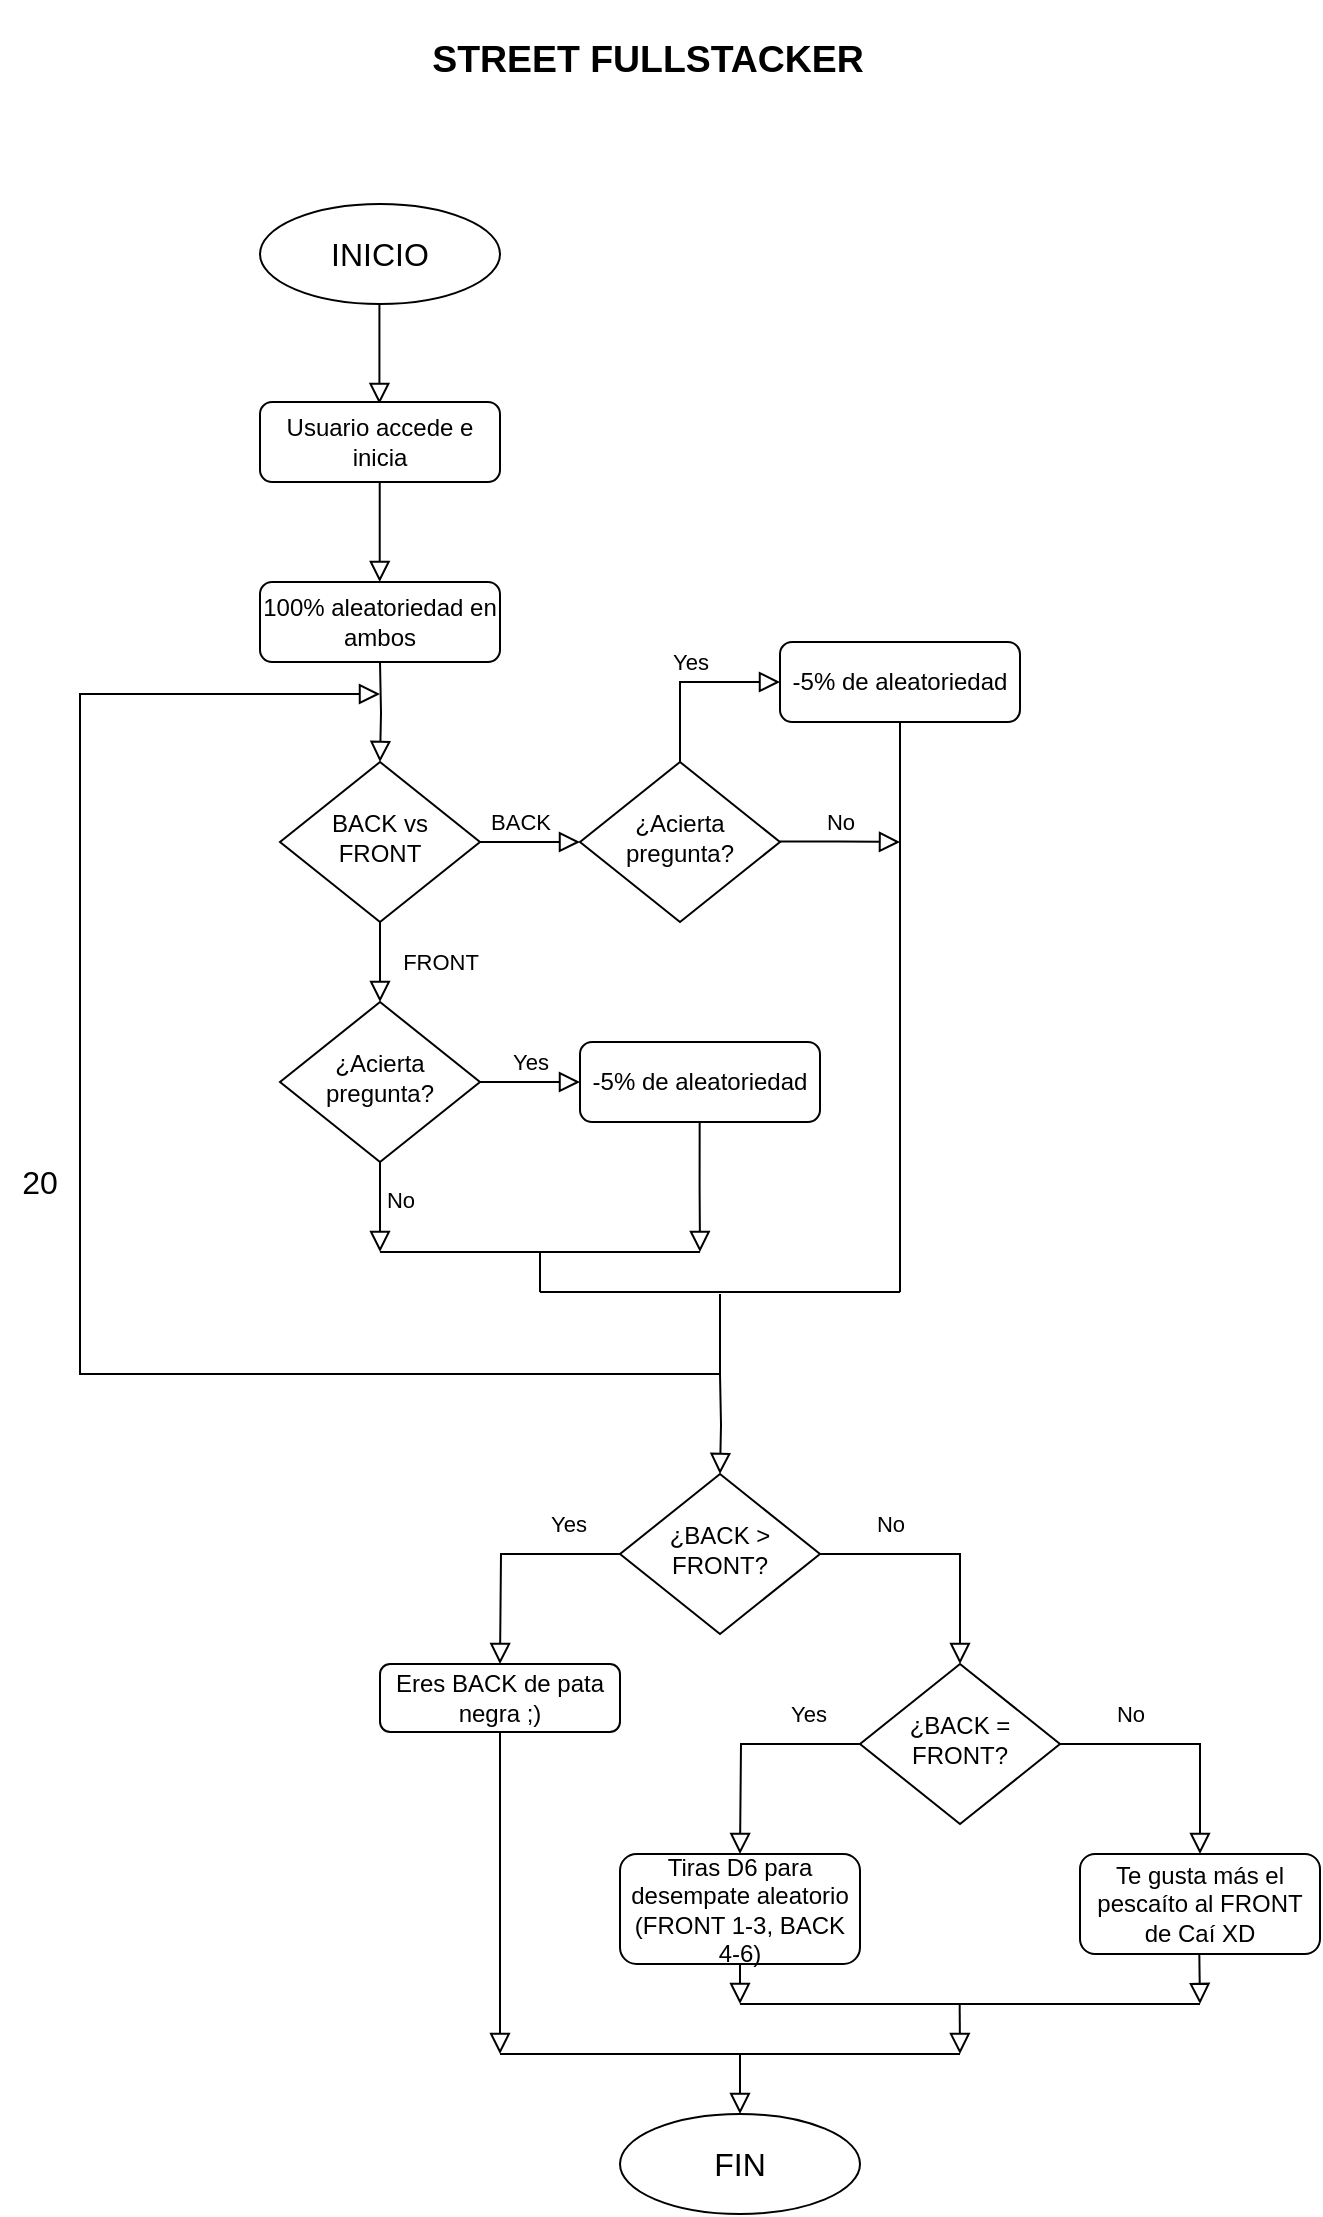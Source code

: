 <mxfile version="14.0.1" type="github">
  <diagram id="C5RBs43oDa-KdzZeNtuy" name="Page-1">
    <mxGraphModel dx="2080" dy="1132" grid="1" gridSize="10" guides="1" tooltips="1" connect="1" arrows="1" fold="1" page="1" pageScale="1" pageWidth="827" pageHeight="1169" math="0" shadow="0">
      <root>
        <mxCell id="WIyWlLk6GJQsqaUBKTNV-0" />
        <mxCell id="WIyWlLk6GJQsqaUBKTNV-1" parent="WIyWlLk6GJQsqaUBKTNV-0" />
        <mxCell id="WIyWlLk6GJQsqaUBKTNV-2" value="" style="rounded=0;html=1;jettySize=auto;orthogonalLoop=1;fontSize=11;endArrow=block;endFill=0;endSize=8;strokeWidth=1;shadow=0;labelBackgroundColor=none;edgeStyle=orthogonalEdgeStyle;" parent="WIyWlLk6GJQsqaUBKTNV-1" target="WIyWlLk6GJQsqaUBKTNV-6" edge="1">
          <mxGeometry relative="1" as="geometry">
            <mxPoint x="280" y="341" as="sourcePoint" />
          </mxGeometry>
        </mxCell>
        <mxCell id="WIyWlLk6GJQsqaUBKTNV-3" value="100% aleatoriedad en ambos" style="rounded=1;whiteSpace=wrap;html=1;fontSize=12;glass=0;strokeWidth=1;shadow=0;" parent="WIyWlLk6GJQsqaUBKTNV-1" vertex="1">
          <mxGeometry x="220" y="301" width="120" height="40" as="geometry" />
        </mxCell>
        <mxCell id="WIyWlLk6GJQsqaUBKTNV-4" value="FRONT" style="rounded=0;html=1;jettySize=auto;orthogonalLoop=1;fontSize=11;endArrow=block;endFill=0;endSize=8;strokeWidth=1;shadow=0;labelBackgroundColor=none;edgeStyle=orthogonalEdgeStyle;" parent="WIyWlLk6GJQsqaUBKTNV-1" source="WIyWlLk6GJQsqaUBKTNV-6" target="WIyWlLk6GJQsqaUBKTNV-10" edge="1">
          <mxGeometry y="30" relative="1" as="geometry">
            <mxPoint as="offset" />
          </mxGeometry>
        </mxCell>
        <mxCell id="WIyWlLk6GJQsqaUBKTNV-5" value="BACK" style="edgeStyle=orthogonalEdgeStyle;rounded=0;html=1;jettySize=auto;orthogonalLoop=1;fontSize=11;endArrow=block;endFill=0;endSize=8;strokeWidth=1;shadow=0;labelBackgroundColor=none;" parent="WIyWlLk6GJQsqaUBKTNV-1" source="WIyWlLk6GJQsqaUBKTNV-6" edge="1">
          <mxGeometry x="-0.2" y="10" relative="1" as="geometry">
            <mxPoint as="offset" />
            <mxPoint x="380.0" y="431" as="targetPoint" />
          </mxGeometry>
        </mxCell>
        <mxCell id="WIyWlLk6GJQsqaUBKTNV-6" value="BACK vs FRONT" style="rhombus;whiteSpace=wrap;html=1;shadow=0;fontFamily=Helvetica;fontSize=12;align=center;strokeWidth=1;spacing=6;spacingTop=-4;" parent="WIyWlLk6GJQsqaUBKTNV-1" vertex="1">
          <mxGeometry x="230" y="391" width="100" height="80" as="geometry" />
        </mxCell>
        <mxCell id="WIyWlLk6GJQsqaUBKTNV-8" value="No" style="rounded=0;html=1;jettySize=auto;orthogonalLoop=1;fontSize=11;endArrow=block;endFill=0;endSize=8;strokeWidth=1;shadow=0;labelBackgroundColor=none;edgeStyle=orthogonalEdgeStyle;" parent="WIyWlLk6GJQsqaUBKTNV-1" source="WIyWlLk6GJQsqaUBKTNV-10" edge="1">
          <mxGeometry x="-0.167" y="10" relative="1" as="geometry">
            <mxPoint as="offset" />
            <mxPoint x="280" y="636" as="targetPoint" />
          </mxGeometry>
        </mxCell>
        <mxCell id="WIyWlLk6GJQsqaUBKTNV-9" value="Yes" style="edgeStyle=orthogonalEdgeStyle;rounded=0;html=1;jettySize=auto;orthogonalLoop=1;fontSize=11;endArrow=block;endFill=0;endSize=8;strokeWidth=1;shadow=0;labelBackgroundColor=none;" parent="WIyWlLk6GJQsqaUBKTNV-1" source="WIyWlLk6GJQsqaUBKTNV-10" target="WIyWlLk6GJQsqaUBKTNV-12" edge="1">
          <mxGeometry y="10" relative="1" as="geometry">
            <mxPoint as="offset" />
          </mxGeometry>
        </mxCell>
        <mxCell id="WIyWlLk6GJQsqaUBKTNV-10" value="¿Acierta pregunta?" style="rhombus;whiteSpace=wrap;html=1;shadow=0;fontFamily=Helvetica;fontSize=12;align=center;strokeWidth=1;spacing=6;spacingTop=-4;" parent="WIyWlLk6GJQsqaUBKTNV-1" vertex="1">
          <mxGeometry x="230" y="511" width="100" height="80" as="geometry" />
        </mxCell>
        <mxCell id="WIyWlLk6GJQsqaUBKTNV-12" value="-5% de aleatoriedad" style="rounded=1;whiteSpace=wrap;html=1;fontSize=12;glass=0;strokeWidth=1;shadow=0;" parent="WIyWlLk6GJQsqaUBKTNV-1" vertex="1">
          <mxGeometry x="380" y="531" width="120" height="40" as="geometry" />
        </mxCell>
        <mxCell id="wR9h_YbuKm2geP1pVupY-0" value="¿Acierta pregunta?" style="rhombus;whiteSpace=wrap;html=1;shadow=0;fontFamily=Helvetica;fontSize=12;align=center;strokeWidth=1;spacing=6;spacingTop=-4;" vertex="1" parent="WIyWlLk6GJQsqaUBKTNV-1">
          <mxGeometry x="380" y="391" width="100" height="80" as="geometry" />
        </mxCell>
        <mxCell id="wR9h_YbuKm2geP1pVupY-2" value="Yes" style="edgeStyle=orthogonalEdgeStyle;rounded=0;html=1;jettySize=auto;orthogonalLoop=1;fontSize=11;endArrow=block;endFill=0;endSize=8;strokeWidth=1;shadow=0;labelBackgroundColor=none;exitX=0.5;exitY=0;exitDx=0;exitDy=0;" edge="1" parent="WIyWlLk6GJQsqaUBKTNV-1" target="wR9h_YbuKm2geP1pVupY-3" source="wR9h_YbuKm2geP1pVupY-0">
          <mxGeometry y="10" relative="1" as="geometry">
            <mxPoint as="offset" />
            <mxPoint x="430" y="371" as="sourcePoint" />
            <Array as="points">
              <mxPoint x="430" y="351" />
            </Array>
          </mxGeometry>
        </mxCell>
        <mxCell id="wR9h_YbuKm2geP1pVupY-3" value="-5% de aleatoriedad" style="rounded=1;whiteSpace=wrap;html=1;fontSize=12;glass=0;strokeWidth=1;shadow=0;" vertex="1" parent="WIyWlLk6GJQsqaUBKTNV-1">
          <mxGeometry x="480" y="331" width="120" height="40" as="geometry" />
        </mxCell>
        <mxCell id="wR9h_YbuKm2geP1pVupY-5" value="&lt;h3&gt;STREET FULLSTACKER&lt;/h3&gt;" style="text;html=1;strokeColor=none;fillColor=none;align=center;verticalAlign=middle;whiteSpace=wrap;rounded=0;fontSize=16;" vertex="1" parent="WIyWlLk6GJQsqaUBKTNV-1">
          <mxGeometry x="299" y="30" width="230" height="20" as="geometry" />
        </mxCell>
        <mxCell id="wR9h_YbuKm2geP1pVupY-6" value="INICIO" style="ellipse;whiteSpace=wrap;html=1;fontSize=16;" vertex="1" parent="WIyWlLk6GJQsqaUBKTNV-1">
          <mxGeometry x="220" y="112" width="120" height="50" as="geometry" />
        </mxCell>
        <mxCell id="wR9h_YbuKm2geP1pVupY-7" value="" style="rounded=0;html=1;jettySize=auto;orthogonalLoop=1;fontSize=11;endArrow=block;endFill=0;endSize=8;strokeWidth=1;shadow=0;labelBackgroundColor=none;edgeStyle=orthogonalEdgeStyle;" edge="1" parent="WIyWlLk6GJQsqaUBKTNV-1">
          <mxGeometry relative="1" as="geometry">
            <mxPoint x="279.71" y="162" as="sourcePoint" />
            <mxPoint x="279.71" y="212" as="targetPoint" />
          </mxGeometry>
        </mxCell>
        <mxCell id="wR9h_YbuKm2geP1pVupY-8" value="No" style="edgeStyle=orthogonalEdgeStyle;rounded=0;html=1;jettySize=auto;orthogonalLoop=1;fontSize=11;endArrow=block;endFill=0;endSize=8;strokeWidth=1;shadow=0;labelBackgroundColor=none;" edge="1" parent="WIyWlLk6GJQsqaUBKTNV-1">
          <mxGeometry y="10" relative="1" as="geometry">
            <mxPoint as="offset" />
            <mxPoint x="480" y="430.76" as="sourcePoint" />
            <mxPoint x="540" y="431" as="targetPoint" />
            <Array as="points">
              <mxPoint x="510" y="431" />
              <mxPoint x="540" y="431" />
            </Array>
          </mxGeometry>
        </mxCell>
        <mxCell id="wR9h_YbuKm2geP1pVupY-12" value="" style="rounded=0;html=1;jettySize=auto;orthogonalLoop=1;fontSize=11;endArrow=block;endFill=0;endSize=8;strokeWidth=1;shadow=0;labelBackgroundColor=none;edgeStyle=orthogonalEdgeStyle;" edge="1" parent="WIyWlLk6GJQsqaUBKTNV-1">
          <mxGeometry x="-0.167" y="10" relative="1" as="geometry">
            <mxPoint as="offset" />
            <mxPoint x="439.83" y="571" as="sourcePoint" />
            <mxPoint x="440" y="636" as="targetPoint" />
            <Array as="points">
              <mxPoint x="440" y="604" />
            </Array>
          </mxGeometry>
        </mxCell>
        <mxCell id="wR9h_YbuKm2geP1pVupY-13" value="" style="endArrow=none;html=1;fontSize=16;" edge="1" parent="WIyWlLk6GJQsqaUBKTNV-1">
          <mxGeometry width="50" height="50" relative="1" as="geometry">
            <mxPoint x="280" y="636" as="sourcePoint" />
            <mxPoint x="440" y="636" as="targetPoint" />
          </mxGeometry>
        </mxCell>
        <mxCell id="wR9h_YbuKm2geP1pVupY-17" value="" style="endArrow=none;html=1;fontSize=16;exitX=0.5;exitY=1;exitDx=0;exitDy=0;" edge="1" parent="WIyWlLk6GJQsqaUBKTNV-1" source="wR9h_YbuKm2geP1pVupY-3">
          <mxGeometry width="50" height="50" relative="1" as="geometry">
            <mxPoint x="540" y="371" as="sourcePoint" />
            <mxPoint x="540" y="656" as="targetPoint" />
          </mxGeometry>
        </mxCell>
        <mxCell id="wR9h_YbuKm2geP1pVupY-18" value="" style="endArrow=none;html=1;fontSize=16;" edge="1" parent="WIyWlLk6GJQsqaUBKTNV-1">
          <mxGeometry width="50" height="50" relative="1" as="geometry">
            <mxPoint x="360" y="656" as="sourcePoint" />
            <mxPoint x="360" y="636" as="targetPoint" />
          </mxGeometry>
        </mxCell>
        <mxCell id="wR9h_YbuKm2geP1pVupY-19" value="" style="endArrow=none;html=1;fontSize=16;" edge="1" parent="WIyWlLk6GJQsqaUBKTNV-1">
          <mxGeometry width="50" height="50" relative="1" as="geometry">
            <mxPoint x="360" y="656" as="sourcePoint" />
            <mxPoint x="540" y="656" as="targetPoint" />
          </mxGeometry>
        </mxCell>
        <mxCell id="wR9h_YbuKm2geP1pVupY-37" value="Usuario accede e inicia" style="rounded=1;whiteSpace=wrap;html=1;fontSize=12;glass=0;strokeWidth=1;shadow=0;" vertex="1" parent="WIyWlLk6GJQsqaUBKTNV-1">
          <mxGeometry x="220" y="211" width="120" height="40" as="geometry" />
        </mxCell>
        <mxCell id="wR9h_YbuKm2geP1pVupY-38" value="" style="rounded=0;html=1;jettySize=auto;orthogonalLoop=1;fontSize=11;endArrow=block;endFill=0;endSize=8;strokeWidth=1;shadow=0;labelBackgroundColor=none;edgeStyle=orthogonalEdgeStyle;" edge="1" parent="WIyWlLk6GJQsqaUBKTNV-1">
          <mxGeometry relative="1" as="geometry">
            <mxPoint x="279.86" y="251" as="sourcePoint" />
            <mxPoint x="279.86" y="301" as="targetPoint" />
          </mxGeometry>
        </mxCell>
        <mxCell id="wR9h_YbuKm2geP1pVupY-41" value="" style="rounded=0;html=1;jettySize=auto;orthogonalLoop=1;fontSize=11;endArrow=block;endFill=0;endSize=8;strokeWidth=1;shadow=0;labelBackgroundColor=none;edgeStyle=orthogonalEdgeStyle;" edge="1" parent="WIyWlLk6GJQsqaUBKTNV-1">
          <mxGeometry x="-0.167" y="10" relative="1" as="geometry">
            <mxPoint as="offset" />
            <mxPoint x="450" y="657" as="sourcePoint" />
            <mxPoint x="280" y="357" as="targetPoint" />
            <Array as="points">
              <mxPoint x="450" y="697" />
              <mxPoint x="130" y="697" />
              <mxPoint x="130" y="357" />
            </Array>
          </mxGeometry>
        </mxCell>
        <mxCell id="wR9h_YbuKm2geP1pVupY-42" value="20" style="text;html=1;strokeColor=none;fillColor=none;align=center;verticalAlign=middle;whiteSpace=wrap;rounded=0;fontSize=16;" vertex="1" parent="WIyWlLk6GJQsqaUBKTNV-1">
          <mxGeometry x="90" y="591" width="40" height="20" as="geometry" />
        </mxCell>
        <mxCell id="wR9h_YbuKm2geP1pVupY-44" value="" style="rounded=0;html=1;jettySize=auto;orthogonalLoop=1;fontSize=11;endArrow=block;endFill=0;endSize=8;strokeWidth=1;shadow=0;labelBackgroundColor=none;edgeStyle=orthogonalEdgeStyle;entryX=0.5;entryY=0;entryDx=0;entryDy=0;" edge="1" parent="WIyWlLk6GJQsqaUBKTNV-1" target="wR9h_YbuKm2geP1pVupY-47">
          <mxGeometry x="-0.167" y="10" relative="1" as="geometry">
            <mxPoint as="offset" />
            <mxPoint x="450" y="697" as="sourcePoint" />
            <mxPoint x="450" y="772" as="targetPoint" />
            <Array as="points" />
          </mxGeometry>
        </mxCell>
        <mxCell id="wR9h_YbuKm2geP1pVupY-45" value="Yes" style="rounded=0;html=1;jettySize=auto;orthogonalLoop=1;fontSize=11;endArrow=block;endFill=0;endSize=8;strokeWidth=1;shadow=0;labelBackgroundColor=none;edgeStyle=orthogonalEdgeStyle;exitX=0;exitY=0.5;exitDx=0;exitDy=0;" edge="1" parent="WIyWlLk6GJQsqaUBKTNV-1" source="wR9h_YbuKm2geP1pVupY-47">
          <mxGeometry x="-0.534" y="-15" relative="1" as="geometry">
            <mxPoint as="offset" />
            <mxPoint x="340" y="842" as="targetPoint" />
          </mxGeometry>
        </mxCell>
        <mxCell id="wR9h_YbuKm2geP1pVupY-46" value="No" style="edgeStyle=orthogonalEdgeStyle;rounded=0;html=1;jettySize=auto;orthogonalLoop=1;fontSize=11;endArrow=block;endFill=0;endSize=8;strokeWidth=1;shadow=0;labelBackgroundColor=none;" edge="1" parent="WIyWlLk6GJQsqaUBKTNV-1" source="wR9h_YbuKm2geP1pVupY-47">
          <mxGeometry x="-0.448" y="15" relative="1" as="geometry">
            <mxPoint as="offset" />
            <mxPoint x="570" y="842" as="targetPoint" />
            <Array as="points">
              <mxPoint x="570" y="787" />
            </Array>
          </mxGeometry>
        </mxCell>
        <mxCell id="wR9h_YbuKm2geP1pVupY-47" value="¿BACK &amp;gt; FRONT?" style="rhombus;whiteSpace=wrap;html=1;shadow=0;fontFamily=Helvetica;fontSize=12;align=center;strokeWidth=1;spacing=6;spacingTop=-4;" vertex="1" parent="WIyWlLk6GJQsqaUBKTNV-1">
          <mxGeometry x="400" y="747" width="100" height="80" as="geometry" />
        </mxCell>
        <mxCell id="wR9h_YbuKm2geP1pVupY-48" value="Te gusta más el pescaíto al FRONT de Caí XD" style="rounded=1;whiteSpace=wrap;html=1;fontSize=12;glass=0;strokeWidth=1;shadow=0;" vertex="1" parent="WIyWlLk6GJQsqaUBKTNV-1">
          <mxGeometry x="630" y="937" width="120" height="50" as="geometry" />
        </mxCell>
        <mxCell id="wR9h_YbuKm2geP1pVupY-49" value="Eres BACK de pata negra ;)" style="rounded=1;whiteSpace=wrap;html=1;fontSize=12;glass=0;strokeWidth=1;shadow=0;" vertex="1" parent="WIyWlLk6GJQsqaUBKTNV-1">
          <mxGeometry x="280" y="842" width="120" height="34" as="geometry" />
        </mxCell>
        <mxCell id="wR9h_YbuKm2geP1pVupY-50" value="" style="rounded=0;html=1;jettySize=auto;orthogonalLoop=1;fontSize=11;endArrow=block;endFill=0;endSize=8;strokeWidth=1;shadow=0;labelBackgroundColor=none;edgeStyle=orthogonalEdgeStyle;" edge="1" parent="WIyWlLk6GJQsqaUBKTNV-1">
          <mxGeometry x="-0.667" y="-20" relative="1" as="geometry">
            <mxPoint as="offset" />
            <mxPoint x="340" y="1037" as="targetPoint" />
            <mxPoint x="340" y="876" as="sourcePoint" />
          </mxGeometry>
        </mxCell>
        <mxCell id="wR9h_YbuKm2geP1pVupY-51" value="" style="rounded=0;html=1;jettySize=auto;orthogonalLoop=1;fontSize=11;endArrow=block;endFill=0;endSize=8;strokeWidth=1;shadow=0;labelBackgroundColor=none;edgeStyle=orthogonalEdgeStyle;" edge="1" parent="WIyWlLk6GJQsqaUBKTNV-1">
          <mxGeometry x="-0.534" y="-15" relative="1" as="geometry">
            <mxPoint as="offset" />
            <mxPoint x="690" y="1012" as="targetPoint" />
            <mxPoint x="689.66" y="987" as="sourcePoint" />
          </mxGeometry>
        </mxCell>
        <mxCell id="wR9h_YbuKm2geP1pVupY-52" value="" style="endArrow=none;html=1;fontSize=16;" edge="1" parent="WIyWlLk6GJQsqaUBKTNV-1">
          <mxGeometry width="50" height="50" relative="1" as="geometry">
            <mxPoint x="460" y="1012" as="sourcePoint" />
            <mxPoint x="690" y="1012" as="targetPoint" />
          </mxGeometry>
        </mxCell>
        <mxCell id="wR9h_YbuKm2geP1pVupY-53" value="Yes" style="rounded=0;html=1;jettySize=auto;orthogonalLoop=1;fontSize=11;endArrow=block;endFill=0;endSize=8;strokeWidth=1;shadow=0;labelBackgroundColor=none;edgeStyle=orthogonalEdgeStyle;exitX=0;exitY=0.5;exitDx=0;exitDy=0;" edge="1" parent="WIyWlLk6GJQsqaUBKTNV-1" source="wR9h_YbuKm2geP1pVupY-55">
          <mxGeometry x="-0.534" y="-15" relative="1" as="geometry">
            <mxPoint as="offset" />
            <mxPoint x="460" y="937" as="targetPoint" />
          </mxGeometry>
        </mxCell>
        <mxCell id="wR9h_YbuKm2geP1pVupY-54" value="No" style="edgeStyle=orthogonalEdgeStyle;rounded=0;html=1;jettySize=auto;orthogonalLoop=1;fontSize=11;endArrow=block;endFill=0;endSize=8;strokeWidth=1;shadow=0;labelBackgroundColor=none;" edge="1" parent="WIyWlLk6GJQsqaUBKTNV-1" source="wR9h_YbuKm2geP1pVupY-55">
          <mxGeometry x="-0.448" y="15" relative="1" as="geometry">
            <mxPoint as="offset" />
            <mxPoint x="690" y="937" as="targetPoint" />
            <Array as="points">
              <mxPoint x="690" y="882" />
            </Array>
          </mxGeometry>
        </mxCell>
        <mxCell id="wR9h_YbuKm2geP1pVupY-55" value="¿BACK = FRONT?" style="rhombus;whiteSpace=wrap;html=1;shadow=0;fontFamily=Helvetica;fontSize=12;align=center;strokeWidth=1;spacing=6;spacingTop=-4;" vertex="1" parent="WIyWlLk6GJQsqaUBKTNV-1">
          <mxGeometry x="520" y="842" width="100" height="80" as="geometry" />
        </mxCell>
        <mxCell id="wR9h_YbuKm2geP1pVupY-56" value="Tiras D6 para desempate aleatorio (FRONT 1-3, BACK 4-6)" style="rounded=1;whiteSpace=wrap;html=1;fontSize=12;glass=0;strokeWidth=1;shadow=0;" vertex="1" parent="WIyWlLk6GJQsqaUBKTNV-1">
          <mxGeometry x="400" y="937" width="120" height="55" as="geometry" />
        </mxCell>
        <mxCell id="wR9h_YbuKm2geP1pVupY-57" value="" style="rounded=0;html=1;jettySize=auto;orthogonalLoop=1;fontSize=11;endArrow=block;endFill=0;endSize=8;strokeWidth=1;shadow=0;labelBackgroundColor=none;edgeStyle=orthogonalEdgeStyle;" edge="1" parent="WIyWlLk6GJQsqaUBKTNV-1">
          <mxGeometry x="-0.667" y="-20" relative="1" as="geometry">
            <mxPoint as="offset" />
            <mxPoint x="460" y="1012" as="targetPoint" />
            <mxPoint x="460" y="992" as="sourcePoint" />
          </mxGeometry>
        </mxCell>
        <mxCell id="wR9h_YbuKm2geP1pVupY-58" value="" style="rounded=0;html=1;jettySize=auto;orthogonalLoop=1;fontSize=11;endArrow=block;endFill=0;endSize=8;strokeWidth=1;shadow=0;labelBackgroundColor=none;edgeStyle=orthogonalEdgeStyle;" edge="1" parent="WIyWlLk6GJQsqaUBKTNV-1">
          <mxGeometry x="-0.667" y="-20" relative="1" as="geometry">
            <mxPoint as="offset" />
            <mxPoint x="570" y="1037" as="targetPoint" />
            <mxPoint x="569.83" y="1012" as="sourcePoint" />
          </mxGeometry>
        </mxCell>
        <mxCell id="wR9h_YbuKm2geP1pVupY-59" value="" style="endArrow=none;html=1;fontSize=16;" edge="1" parent="WIyWlLk6GJQsqaUBKTNV-1">
          <mxGeometry width="50" height="50" relative="1" as="geometry">
            <mxPoint x="340" y="1037" as="sourcePoint" />
            <mxPoint x="570" y="1037" as="targetPoint" />
          </mxGeometry>
        </mxCell>
        <mxCell id="wR9h_YbuKm2geP1pVupY-60" value="" style="rounded=0;html=1;jettySize=auto;orthogonalLoop=1;fontSize=11;endArrow=block;endFill=0;endSize=8;strokeWidth=1;shadow=0;labelBackgroundColor=none;edgeStyle=orthogonalEdgeStyle;" edge="1" parent="WIyWlLk6GJQsqaUBKTNV-1">
          <mxGeometry x="-0.667" y="-20" relative="1" as="geometry">
            <mxPoint as="offset" />
            <mxPoint x="460" y="1067" as="targetPoint" />
            <mxPoint x="460" y="1037" as="sourcePoint" />
            <Array as="points">
              <mxPoint x="460" y="1057" />
            </Array>
          </mxGeometry>
        </mxCell>
        <mxCell id="wR9h_YbuKm2geP1pVupY-61" value="FIN" style="ellipse;whiteSpace=wrap;html=1;fontSize=16;" vertex="1" parent="WIyWlLk6GJQsqaUBKTNV-1">
          <mxGeometry x="400" y="1067" width="120" height="50" as="geometry" />
        </mxCell>
      </root>
    </mxGraphModel>
  </diagram>
</mxfile>
